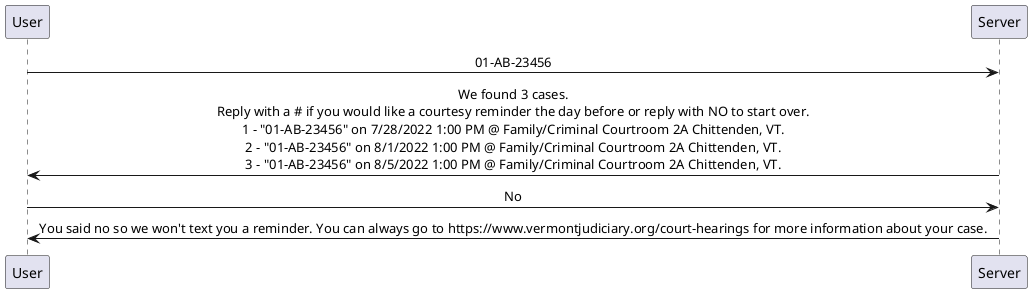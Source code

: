 @startuml
skinparam sequenceMessageAlign center

User -> Server: 01-AB-23456
Server -> User: We found 3 cases.\nReply with a # if you would like a courtesy reminder the day before or reply with NO to start over.\n1 - "01-AB-23456" on 7/28/2022 1:00 PM @ Family/Criminal Courtroom 2A Chittenden, VT.\n2 - "01-AB-23456" on 8/1/2022 1:00 PM @ Family/Criminal Courtroom 2A Chittenden, VT.\n3 - "01-AB-23456" on 8/5/2022 1:00 PM @ Family/Criminal Courtroom 2A Chittenden, VT.
User -> Server: No
Server -> User: You said no so we won't text you a reminder. You can always go to https://www.vermontjudiciary.org/court-hearings for more information about your case.
@enduml